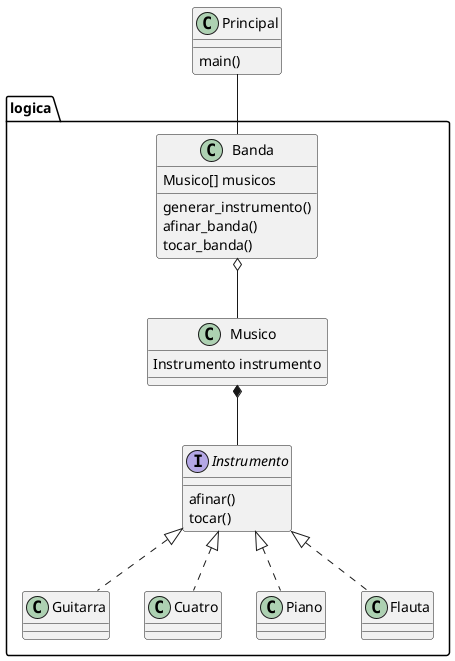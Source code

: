 @startuml clases_banda

package logica{
    interface Instrumento
    class Musico
    class Banda

    Instrumento <|.. Guitarra
    Instrumento <|.. Cuatro
    Instrumento <|.. Piano
    Instrumento <|.. Flauta
}

class Principal
Principal -- Banda

Principal : main()

Instrumento : afinar()
Instrumento : tocar()


Musico *-- Instrumento

Banda o-- Musico

Musico : Instrumento instrumento 
Banda : Musico[] musicos

Banda : generar_instrumento()
Banda : afinar_banda()
Banda : tocar_banda()

@enduml

